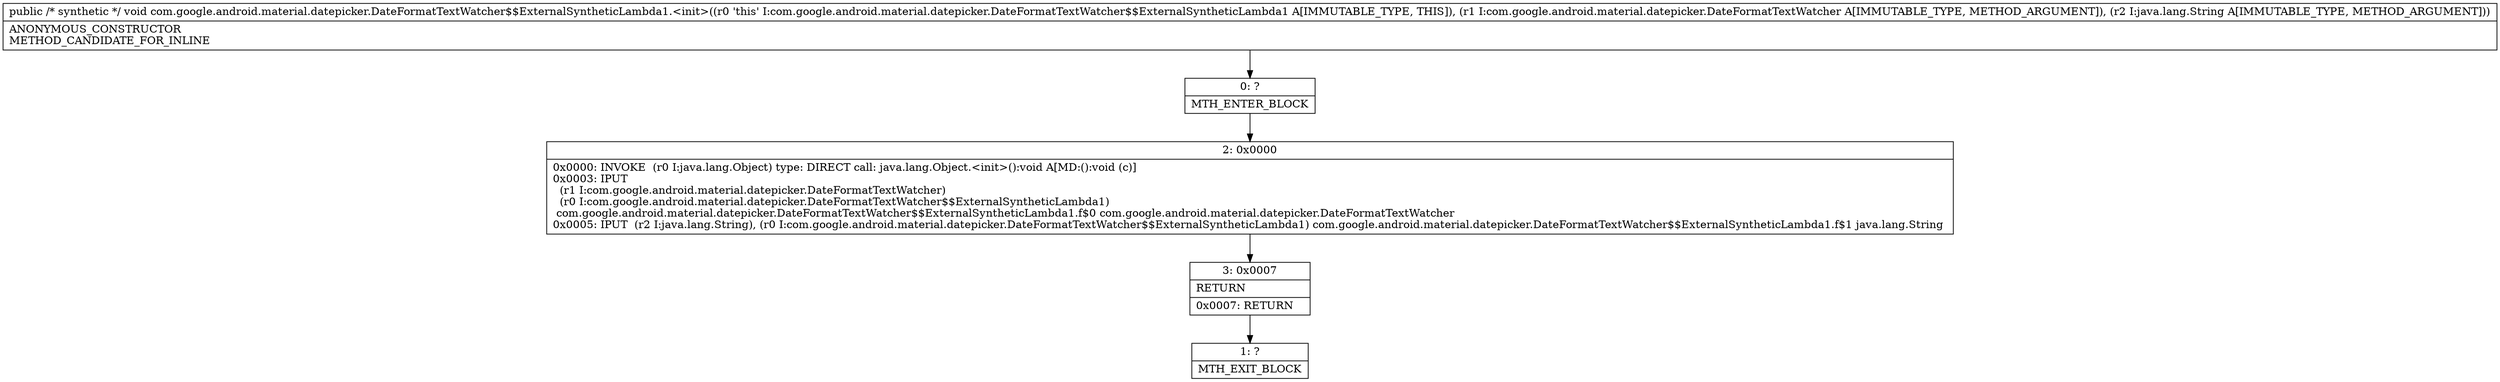 digraph "CFG forcom.google.android.material.datepicker.DateFormatTextWatcher$$ExternalSyntheticLambda1.\<init\>(Lcom\/google\/android\/material\/datepicker\/DateFormatTextWatcher;Ljava\/lang\/String;)V" {
Node_0 [shape=record,label="{0\:\ ?|MTH_ENTER_BLOCK\l}"];
Node_2 [shape=record,label="{2\:\ 0x0000|0x0000: INVOKE  (r0 I:java.lang.Object) type: DIRECT call: java.lang.Object.\<init\>():void A[MD:():void (c)]\l0x0003: IPUT  \l  (r1 I:com.google.android.material.datepicker.DateFormatTextWatcher)\l  (r0 I:com.google.android.material.datepicker.DateFormatTextWatcher$$ExternalSyntheticLambda1)\l com.google.android.material.datepicker.DateFormatTextWatcher$$ExternalSyntheticLambda1.f$0 com.google.android.material.datepicker.DateFormatTextWatcher \l0x0005: IPUT  (r2 I:java.lang.String), (r0 I:com.google.android.material.datepicker.DateFormatTextWatcher$$ExternalSyntheticLambda1) com.google.android.material.datepicker.DateFormatTextWatcher$$ExternalSyntheticLambda1.f$1 java.lang.String \l}"];
Node_3 [shape=record,label="{3\:\ 0x0007|RETURN\l|0x0007: RETURN   \l}"];
Node_1 [shape=record,label="{1\:\ ?|MTH_EXIT_BLOCK\l}"];
MethodNode[shape=record,label="{public \/* synthetic *\/ void com.google.android.material.datepicker.DateFormatTextWatcher$$ExternalSyntheticLambda1.\<init\>((r0 'this' I:com.google.android.material.datepicker.DateFormatTextWatcher$$ExternalSyntheticLambda1 A[IMMUTABLE_TYPE, THIS]), (r1 I:com.google.android.material.datepicker.DateFormatTextWatcher A[IMMUTABLE_TYPE, METHOD_ARGUMENT]), (r2 I:java.lang.String A[IMMUTABLE_TYPE, METHOD_ARGUMENT]))  | ANONYMOUS_CONSTRUCTOR\lMETHOD_CANDIDATE_FOR_INLINE\l}"];
MethodNode -> Node_0;Node_0 -> Node_2;
Node_2 -> Node_3;
Node_3 -> Node_1;
}


